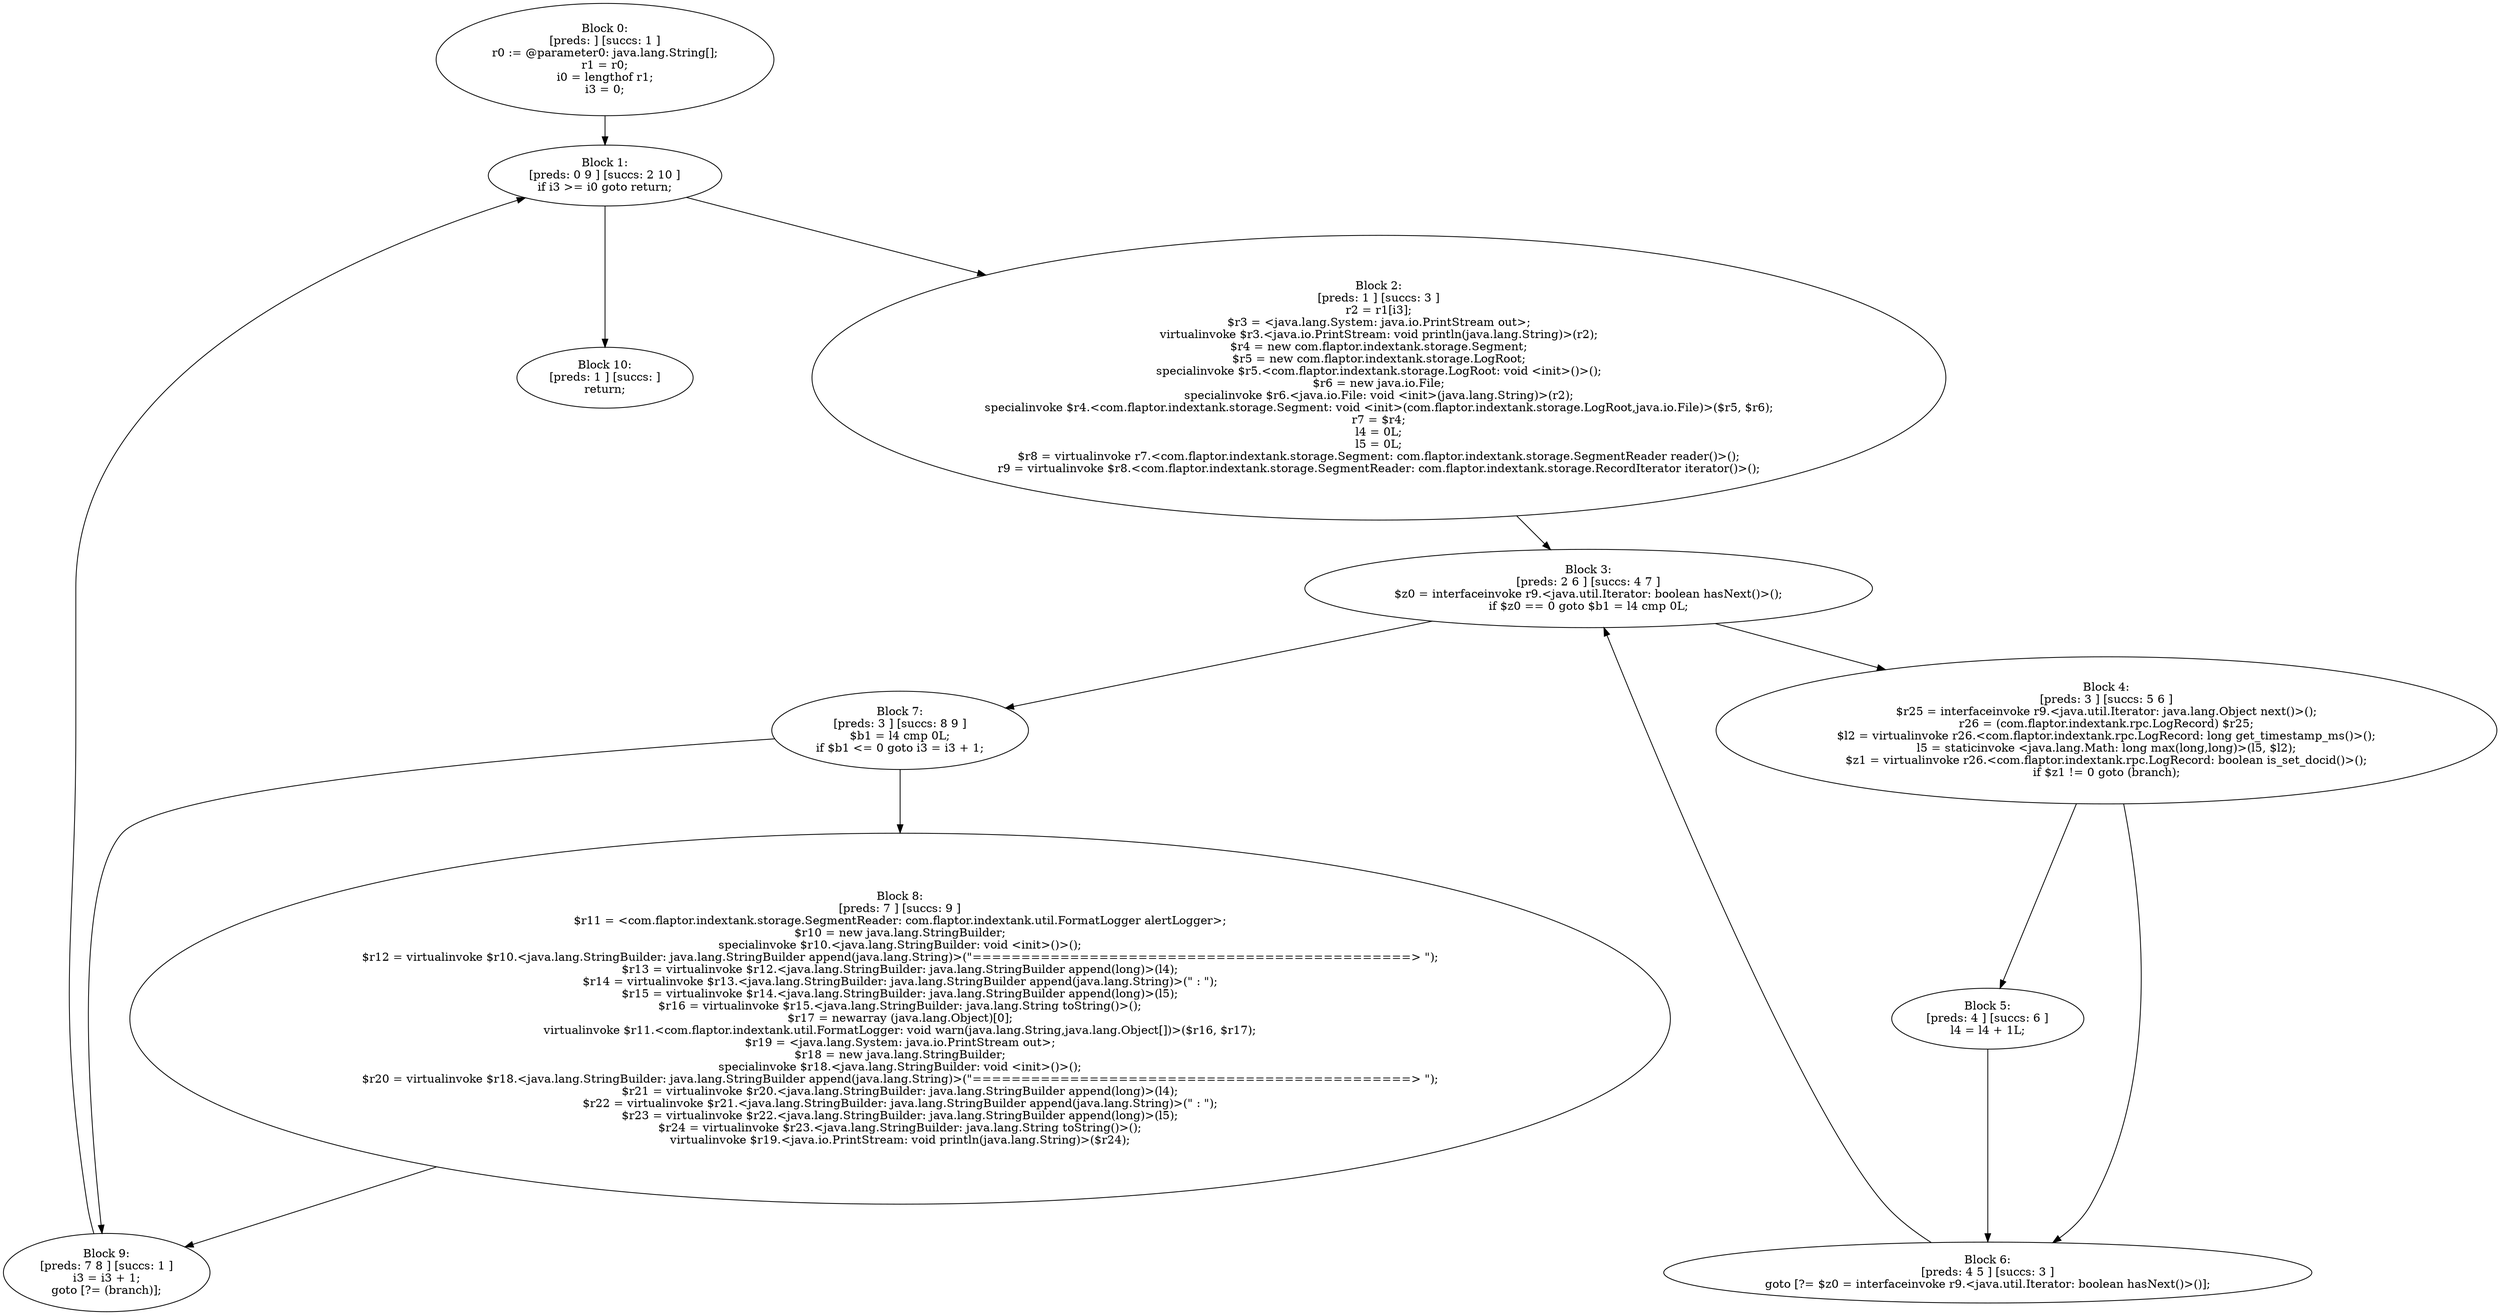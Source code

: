 digraph "unitGraph" {
    "Block 0:
[preds: ] [succs: 1 ]
r0 := @parameter0: java.lang.String[];
r1 = r0;
i0 = lengthof r1;
i3 = 0;
"
    "Block 1:
[preds: 0 9 ] [succs: 2 10 ]
if i3 >= i0 goto return;
"
    "Block 2:
[preds: 1 ] [succs: 3 ]
r2 = r1[i3];
$r3 = <java.lang.System: java.io.PrintStream out>;
virtualinvoke $r3.<java.io.PrintStream: void println(java.lang.String)>(r2);
$r4 = new com.flaptor.indextank.storage.Segment;
$r5 = new com.flaptor.indextank.storage.LogRoot;
specialinvoke $r5.<com.flaptor.indextank.storage.LogRoot: void <init>()>();
$r6 = new java.io.File;
specialinvoke $r6.<java.io.File: void <init>(java.lang.String)>(r2);
specialinvoke $r4.<com.flaptor.indextank.storage.Segment: void <init>(com.flaptor.indextank.storage.LogRoot,java.io.File)>($r5, $r6);
r7 = $r4;
l4 = 0L;
l5 = 0L;
$r8 = virtualinvoke r7.<com.flaptor.indextank.storage.Segment: com.flaptor.indextank.storage.SegmentReader reader()>();
r9 = virtualinvoke $r8.<com.flaptor.indextank.storage.SegmentReader: com.flaptor.indextank.storage.RecordIterator iterator()>();
"
    "Block 3:
[preds: 2 6 ] [succs: 4 7 ]
$z0 = interfaceinvoke r9.<java.util.Iterator: boolean hasNext()>();
if $z0 == 0 goto $b1 = l4 cmp 0L;
"
    "Block 4:
[preds: 3 ] [succs: 5 6 ]
$r25 = interfaceinvoke r9.<java.util.Iterator: java.lang.Object next()>();
r26 = (com.flaptor.indextank.rpc.LogRecord) $r25;
$l2 = virtualinvoke r26.<com.flaptor.indextank.rpc.LogRecord: long get_timestamp_ms()>();
l5 = staticinvoke <java.lang.Math: long max(long,long)>(l5, $l2);
$z1 = virtualinvoke r26.<com.flaptor.indextank.rpc.LogRecord: boolean is_set_docid()>();
if $z1 != 0 goto (branch);
"
    "Block 5:
[preds: 4 ] [succs: 6 ]
l4 = l4 + 1L;
"
    "Block 6:
[preds: 4 5 ] [succs: 3 ]
goto [?= $z0 = interfaceinvoke r9.<java.util.Iterator: boolean hasNext()>()];
"
    "Block 7:
[preds: 3 ] [succs: 8 9 ]
$b1 = l4 cmp 0L;
if $b1 <= 0 goto i3 = i3 + 1;
"
    "Block 8:
[preds: 7 ] [succs: 9 ]
$r11 = <com.flaptor.indextank.storage.SegmentReader: com.flaptor.indextank.util.FormatLogger alertLogger>;
$r10 = new java.lang.StringBuilder;
specialinvoke $r10.<java.lang.StringBuilder: void <init>()>();
$r12 = virtualinvoke $r10.<java.lang.StringBuilder: java.lang.StringBuilder append(java.lang.String)>(\"=============================================> \");
$r13 = virtualinvoke $r12.<java.lang.StringBuilder: java.lang.StringBuilder append(long)>(l4);
$r14 = virtualinvoke $r13.<java.lang.StringBuilder: java.lang.StringBuilder append(java.lang.String)>(\" : \");
$r15 = virtualinvoke $r14.<java.lang.StringBuilder: java.lang.StringBuilder append(long)>(l5);
$r16 = virtualinvoke $r15.<java.lang.StringBuilder: java.lang.String toString()>();
$r17 = newarray (java.lang.Object)[0];
virtualinvoke $r11.<com.flaptor.indextank.util.FormatLogger: void warn(java.lang.String,java.lang.Object[])>($r16, $r17);
$r19 = <java.lang.System: java.io.PrintStream out>;
$r18 = new java.lang.StringBuilder;
specialinvoke $r18.<java.lang.StringBuilder: void <init>()>();
$r20 = virtualinvoke $r18.<java.lang.StringBuilder: java.lang.StringBuilder append(java.lang.String)>(\"=============================================> \");
$r21 = virtualinvoke $r20.<java.lang.StringBuilder: java.lang.StringBuilder append(long)>(l4);
$r22 = virtualinvoke $r21.<java.lang.StringBuilder: java.lang.StringBuilder append(java.lang.String)>(\" : \");
$r23 = virtualinvoke $r22.<java.lang.StringBuilder: java.lang.StringBuilder append(long)>(l5);
$r24 = virtualinvoke $r23.<java.lang.StringBuilder: java.lang.String toString()>();
virtualinvoke $r19.<java.io.PrintStream: void println(java.lang.String)>($r24);
"
    "Block 9:
[preds: 7 8 ] [succs: 1 ]
i3 = i3 + 1;
goto [?= (branch)];
"
    "Block 10:
[preds: 1 ] [succs: ]
return;
"
    "Block 0:
[preds: ] [succs: 1 ]
r0 := @parameter0: java.lang.String[];
r1 = r0;
i0 = lengthof r1;
i3 = 0;
"->"Block 1:
[preds: 0 9 ] [succs: 2 10 ]
if i3 >= i0 goto return;
";
    "Block 1:
[preds: 0 9 ] [succs: 2 10 ]
if i3 >= i0 goto return;
"->"Block 2:
[preds: 1 ] [succs: 3 ]
r2 = r1[i3];
$r3 = <java.lang.System: java.io.PrintStream out>;
virtualinvoke $r3.<java.io.PrintStream: void println(java.lang.String)>(r2);
$r4 = new com.flaptor.indextank.storage.Segment;
$r5 = new com.flaptor.indextank.storage.LogRoot;
specialinvoke $r5.<com.flaptor.indextank.storage.LogRoot: void <init>()>();
$r6 = new java.io.File;
specialinvoke $r6.<java.io.File: void <init>(java.lang.String)>(r2);
specialinvoke $r4.<com.flaptor.indextank.storage.Segment: void <init>(com.flaptor.indextank.storage.LogRoot,java.io.File)>($r5, $r6);
r7 = $r4;
l4 = 0L;
l5 = 0L;
$r8 = virtualinvoke r7.<com.flaptor.indextank.storage.Segment: com.flaptor.indextank.storage.SegmentReader reader()>();
r9 = virtualinvoke $r8.<com.flaptor.indextank.storage.SegmentReader: com.flaptor.indextank.storage.RecordIterator iterator()>();
";
    "Block 1:
[preds: 0 9 ] [succs: 2 10 ]
if i3 >= i0 goto return;
"->"Block 10:
[preds: 1 ] [succs: ]
return;
";
    "Block 2:
[preds: 1 ] [succs: 3 ]
r2 = r1[i3];
$r3 = <java.lang.System: java.io.PrintStream out>;
virtualinvoke $r3.<java.io.PrintStream: void println(java.lang.String)>(r2);
$r4 = new com.flaptor.indextank.storage.Segment;
$r5 = new com.flaptor.indextank.storage.LogRoot;
specialinvoke $r5.<com.flaptor.indextank.storage.LogRoot: void <init>()>();
$r6 = new java.io.File;
specialinvoke $r6.<java.io.File: void <init>(java.lang.String)>(r2);
specialinvoke $r4.<com.flaptor.indextank.storage.Segment: void <init>(com.flaptor.indextank.storage.LogRoot,java.io.File)>($r5, $r6);
r7 = $r4;
l4 = 0L;
l5 = 0L;
$r8 = virtualinvoke r7.<com.flaptor.indextank.storage.Segment: com.flaptor.indextank.storage.SegmentReader reader()>();
r9 = virtualinvoke $r8.<com.flaptor.indextank.storage.SegmentReader: com.flaptor.indextank.storage.RecordIterator iterator()>();
"->"Block 3:
[preds: 2 6 ] [succs: 4 7 ]
$z0 = interfaceinvoke r9.<java.util.Iterator: boolean hasNext()>();
if $z0 == 0 goto $b1 = l4 cmp 0L;
";
    "Block 3:
[preds: 2 6 ] [succs: 4 7 ]
$z0 = interfaceinvoke r9.<java.util.Iterator: boolean hasNext()>();
if $z0 == 0 goto $b1 = l4 cmp 0L;
"->"Block 4:
[preds: 3 ] [succs: 5 6 ]
$r25 = interfaceinvoke r9.<java.util.Iterator: java.lang.Object next()>();
r26 = (com.flaptor.indextank.rpc.LogRecord) $r25;
$l2 = virtualinvoke r26.<com.flaptor.indextank.rpc.LogRecord: long get_timestamp_ms()>();
l5 = staticinvoke <java.lang.Math: long max(long,long)>(l5, $l2);
$z1 = virtualinvoke r26.<com.flaptor.indextank.rpc.LogRecord: boolean is_set_docid()>();
if $z1 != 0 goto (branch);
";
    "Block 3:
[preds: 2 6 ] [succs: 4 7 ]
$z0 = interfaceinvoke r9.<java.util.Iterator: boolean hasNext()>();
if $z0 == 0 goto $b1 = l4 cmp 0L;
"->"Block 7:
[preds: 3 ] [succs: 8 9 ]
$b1 = l4 cmp 0L;
if $b1 <= 0 goto i3 = i3 + 1;
";
    "Block 4:
[preds: 3 ] [succs: 5 6 ]
$r25 = interfaceinvoke r9.<java.util.Iterator: java.lang.Object next()>();
r26 = (com.flaptor.indextank.rpc.LogRecord) $r25;
$l2 = virtualinvoke r26.<com.flaptor.indextank.rpc.LogRecord: long get_timestamp_ms()>();
l5 = staticinvoke <java.lang.Math: long max(long,long)>(l5, $l2);
$z1 = virtualinvoke r26.<com.flaptor.indextank.rpc.LogRecord: boolean is_set_docid()>();
if $z1 != 0 goto (branch);
"->"Block 5:
[preds: 4 ] [succs: 6 ]
l4 = l4 + 1L;
";
    "Block 4:
[preds: 3 ] [succs: 5 6 ]
$r25 = interfaceinvoke r9.<java.util.Iterator: java.lang.Object next()>();
r26 = (com.flaptor.indextank.rpc.LogRecord) $r25;
$l2 = virtualinvoke r26.<com.flaptor.indextank.rpc.LogRecord: long get_timestamp_ms()>();
l5 = staticinvoke <java.lang.Math: long max(long,long)>(l5, $l2);
$z1 = virtualinvoke r26.<com.flaptor.indextank.rpc.LogRecord: boolean is_set_docid()>();
if $z1 != 0 goto (branch);
"->"Block 6:
[preds: 4 5 ] [succs: 3 ]
goto [?= $z0 = interfaceinvoke r9.<java.util.Iterator: boolean hasNext()>()];
";
    "Block 5:
[preds: 4 ] [succs: 6 ]
l4 = l4 + 1L;
"->"Block 6:
[preds: 4 5 ] [succs: 3 ]
goto [?= $z0 = interfaceinvoke r9.<java.util.Iterator: boolean hasNext()>()];
";
    "Block 6:
[preds: 4 5 ] [succs: 3 ]
goto [?= $z0 = interfaceinvoke r9.<java.util.Iterator: boolean hasNext()>()];
"->"Block 3:
[preds: 2 6 ] [succs: 4 7 ]
$z0 = interfaceinvoke r9.<java.util.Iterator: boolean hasNext()>();
if $z0 == 0 goto $b1 = l4 cmp 0L;
";
    "Block 7:
[preds: 3 ] [succs: 8 9 ]
$b1 = l4 cmp 0L;
if $b1 <= 0 goto i3 = i3 + 1;
"->"Block 8:
[preds: 7 ] [succs: 9 ]
$r11 = <com.flaptor.indextank.storage.SegmentReader: com.flaptor.indextank.util.FormatLogger alertLogger>;
$r10 = new java.lang.StringBuilder;
specialinvoke $r10.<java.lang.StringBuilder: void <init>()>();
$r12 = virtualinvoke $r10.<java.lang.StringBuilder: java.lang.StringBuilder append(java.lang.String)>(\"=============================================> \");
$r13 = virtualinvoke $r12.<java.lang.StringBuilder: java.lang.StringBuilder append(long)>(l4);
$r14 = virtualinvoke $r13.<java.lang.StringBuilder: java.lang.StringBuilder append(java.lang.String)>(\" : \");
$r15 = virtualinvoke $r14.<java.lang.StringBuilder: java.lang.StringBuilder append(long)>(l5);
$r16 = virtualinvoke $r15.<java.lang.StringBuilder: java.lang.String toString()>();
$r17 = newarray (java.lang.Object)[0];
virtualinvoke $r11.<com.flaptor.indextank.util.FormatLogger: void warn(java.lang.String,java.lang.Object[])>($r16, $r17);
$r19 = <java.lang.System: java.io.PrintStream out>;
$r18 = new java.lang.StringBuilder;
specialinvoke $r18.<java.lang.StringBuilder: void <init>()>();
$r20 = virtualinvoke $r18.<java.lang.StringBuilder: java.lang.StringBuilder append(java.lang.String)>(\"=============================================> \");
$r21 = virtualinvoke $r20.<java.lang.StringBuilder: java.lang.StringBuilder append(long)>(l4);
$r22 = virtualinvoke $r21.<java.lang.StringBuilder: java.lang.StringBuilder append(java.lang.String)>(\" : \");
$r23 = virtualinvoke $r22.<java.lang.StringBuilder: java.lang.StringBuilder append(long)>(l5);
$r24 = virtualinvoke $r23.<java.lang.StringBuilder: java.lang.String toString()>();
virtualinvoke $r19.<java.io.PrintStream: void println(java.lang.String)>($r24);
";
    "Block 7:
[preds: 3 ] [succs: 8 9 ]
$b1 = l4 cmp 0L;
if $b1 <= 0 goto i3 = i3 + 1;
"->"Block 9:
[preds: 7 8 ] [succs: 1 ]
i3 = i3 + 1;
goto [?= (branch)];
";
    "Block 8:
[preds: 7 ] [succs: 9 ]
$r11 = <com.flaptor.indextank.storage.SegmentReader: com.flaptor.indextank.util.FormatLogger alertLogger>;
$r10 = new java.lang.StringBuilder;
specialinvoke $r10.<java.lang.StringBuilder: void <init>()>();
$r12 = virtualinvoke $r10.<java.lang.StringBuilder: java.lang.StringBuilder append(java.lang.String)>(\"=============================================> \");
$r13 = virtualinvoke $r12.<java.lang.StringBuilder: java.lang.StringBuilder append(long)>(l4);
$r14 = virtualinvoke $r13.<java.lang.StringBuilder: java.lang.StringBuilder append(java.lang.String)>(\" : \");
$r15 = virtualinvoke $r14.<java.lang.StringBuilder: java.lang.StringBuilder append(long)>(l5);
$r16 = virtualinvoke $r15.<java.lang.StringBuilder: java.lang.String toString()>();
$r17 = newarray (java.lang.Object)[0];
virtualinvoke $r11.<com.flaptor.indextank.util.FormatLogger: void warn(java.lang.String,java.lang.Object[])>($r16, $r17);
$r19 = <java.lang.System: java.io.PrintStream out>;
$r18 = new java.lang.StringBuilder;
specialinvoke $r18.<java.lang.StringBuilder: void <init>()>();
$r20 = virtualinvoke $r18.<java.lang.StringBuilder: java.lang.StringBuilder append(java.lang.String)>(\"=============================================> \");
$r21 = virtualinvoke $r20.<java.lang.StringBuilder: java.lang.StringBuilder append(long)>(l4);
$r22 = virtualinvoke $r21.<java.lang.StringBuilder: java.lang.StringBuilder append(java.lang.String)>(\" : \");
$r23 = virtualinvoke $r22.<java.lang.StringBuilder: java.lang.StringBuilder append(long)>(l5);
$r24 = virtualinvoke $r23.<java.lang.StringBuilder: java.lang.String toString()>();
virtualinvoke $r19.<java.io.PrintStream: void println(java.lang.String)>($r24);
"->"Block 9:
[preds: 7 8 ] [succs: 1 ]
i3 = i3 + 1;
goto [?= (branch)];
";
    "Block 9:
[preds: 7 8 ] [succs: 1 ]
i3 = i3 + 1;
goto [?= (branch)];
"->"Block 1:
[preds: 0 9 ] [succs: 2 10 ]
if i3 >= i0 goto return;
";
}
